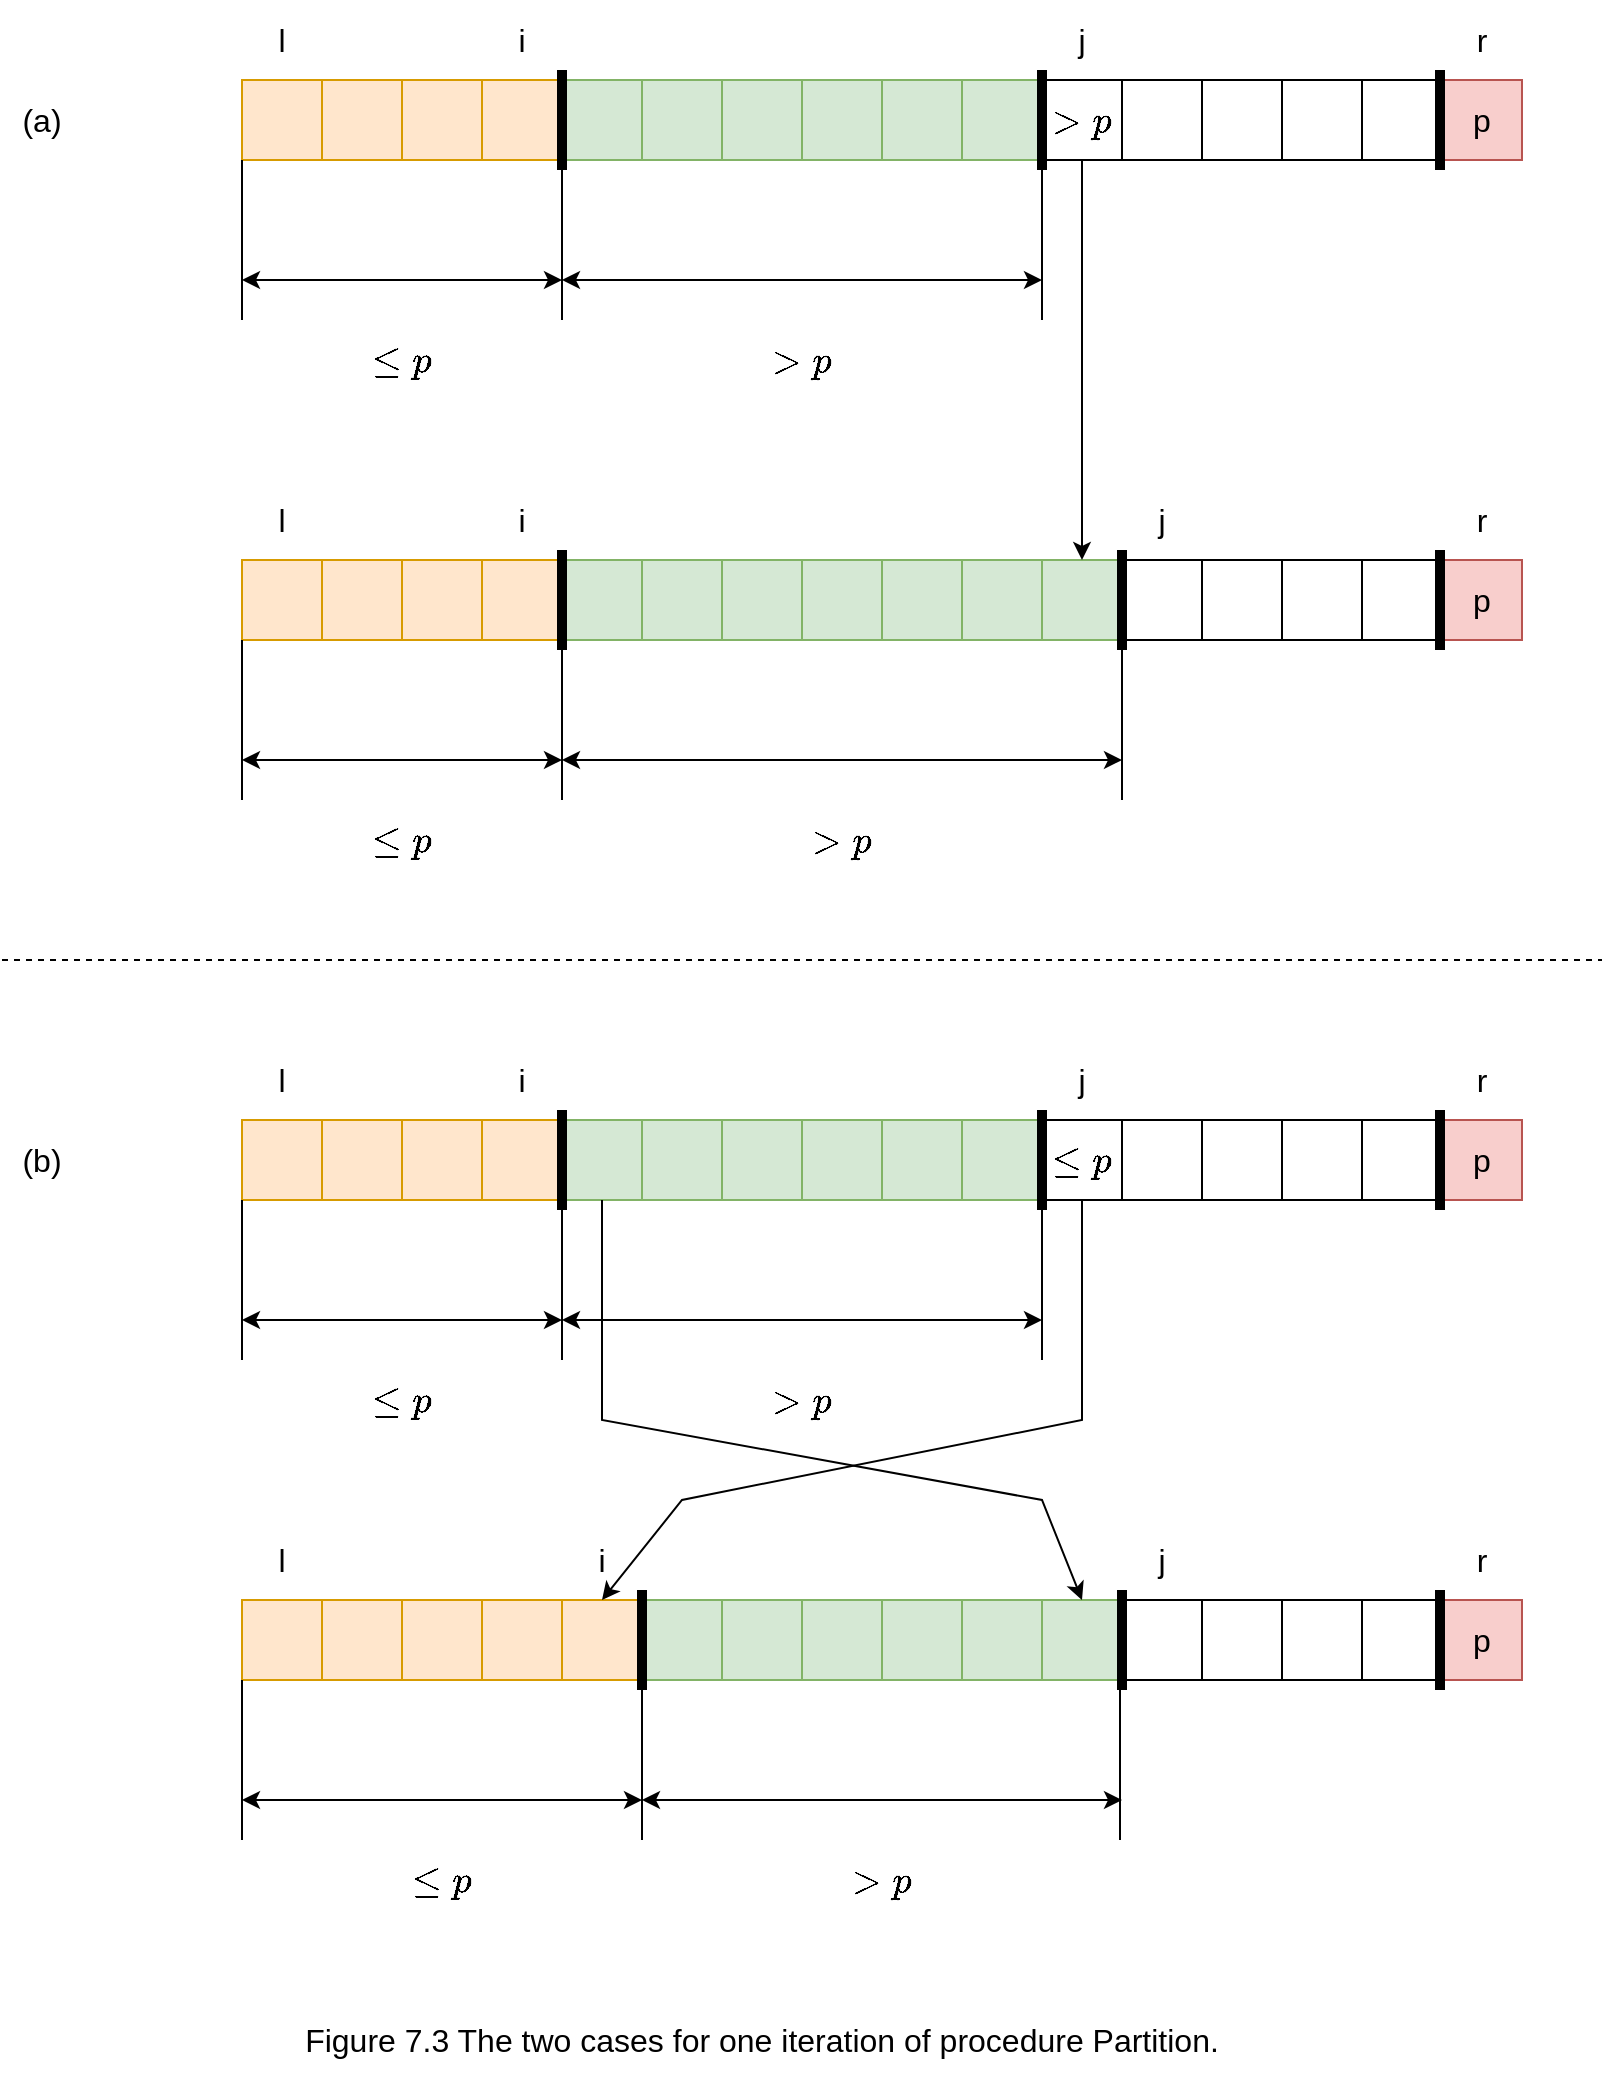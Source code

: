 <mxfile version="19.0.3" type="device"><diagram id="VGYIq6DawrxWcNHKEecd" name="第 1 页"><mxGraphModel dx="1219" dy="790" grid="1" gridSize="10" guides="1" tooltips="1" connect="1" arrows="1" fold="1" page="1" pageScale="1" pageWidth="827" pageHeight="1169" math="1" shadow="0"><root><mxCell id="0"/><mxCell id="1" parent="0"/><mxCell id="QDs2HXMFp3vLIISvLvep-1" value="" style="rounded=0;whiteSpace=wrap;html=1;fontSize=16;fillColor=#ffe6cc;strokeColor=#d79b00;" parent="1" vertex="1"><mxGeometry x="200" y="120" width="40" height="40" as="geometry"/></mxCell><mxCell id="QDs2HXMFp3vLIISvLvep-2" value="" style="rounded=0;whiteSpace=wrap;html=1;fontSize=16;fillColor=#d5e8d4;strokeColor=#82b366;" parent="1" vertex="1"><mxGeometry x="480" y="120" width="40" height="40" as="geometry"/></mxCell><mxCell id="QDs2HXMFp3vLIISvLvep-3" value="" style="rounded=0;whiteSpace=wrap;html=1;fontSize=16;fillColor=#d5e8d4;strokeColor=#82b366;" parent="1" vertex="1"><mxGeometry x="440" y="120" width="40" height="40" as="geometry"/></mxCell><mxCell id="QDs2HXMFp3vLIISvLvep-4" value="" style="rounded=0;whiteSpace=wrap;html=1;fontSize=16;fillColor=#ffe6cc;strokeColor=#d79b00;" parent="1" vertex="1"><mxGeometry x="240" y="120" width="40" height="40" as="geometry"/></mxCell><mxCell id="QDs2HXMFp3vLIISvLvep-5" value="$$&amp;gt;p$$" style="rounded=0;whiteSpace=wrap;html=1;fontSize=16;" parent="1" vertex="1"><mxGeometry x="520" y="120" width="40" height="40" as="geometry"/></mxCell><mxCell id="QDs2HXMFp3vLIISvLvep-6" value="" style="rounded=0;whiteSpace=wrap;html=1;fontSize=16;" parent="1" vertex="1"><mxGeometry x="560" y="120" width="40" height="40" as="geometry"/></mxCell><mxCell id="QDs2HXMFp3vLIISvLvep-7" value="" style="rounded=0;whiteSpace=wrap;html=1;fontSize=16;" parent="1" vertex="1"><mxGeometry x="600" y="120" width="40" height="40" as="geometry"/></mxCell><mxCell id="QDs2HXMFp3vLIISvLvep-8" value="p" style="rounded=0;whiteSpace=wrap;html=1;fontSize=16;fillColor=#f8cecc;strokeColor=#b85450;" parent="1" vertex="1"><mxGeometry x="720" y="120" width="40" height="40" as="geometry"/></mxCell><mxCell id="QDs2HXMFp3vLIISvLvep-9" value="r" style="text;html=1;strokeColor=none;fillColor=none;align=center;verticalAlign=middle;whiteSpace=wrap;rounded=0;fontSize=16;" parent="1" vertex="1"><mxGeometry x="720" y="80" width="40" height="40" as="geometry"/></mxCell><mxCell id="QDs2HXMFp3vLIISvLvep-11" value="l" style="text;html=1;strokeColor=none;fillColor=none;align=center;verticalAlign=middle;whiteSpace=wrap;rounded=0;fontSize=16;" parent="1" vertex="1"><mxGeometry x="120" y="80" width="40" height="40" as="geometry"/></mxCell><mxCell id="QDs2HXMFp3vLIISvLvep-12" value="j" style="text;html=1;strokeColor=none;fillColor=none;align=center;verticalAlign=middle;whiteSpace=wrap;rounded=0;fontSize=16;" parent="1" vertex="1"><mxGeometry x="520" y="80" width="40" height="40" as="geometry"/></mxCell><mxCell id="QDs2HXMFp3vLIISvLvep-14" value="" style="endArrow=none;html=1;rounded=0;fontSize=16;strokeColor=#000000;strokeWidth=5;jumpSize=10;entryX=0;entryY=0.75;entryDx=0;entryDy=0;" parent="1" edge="1"><mxGeometry width="50" height="50" relative="1" as="geometry"><mxPoint x="520" y="165" as="sourcePoint"/><mxPoint x="520" y="115" as="targetPoint"/></mxGeometry></mxCell><mxCell id="QDs2HXMFp3vLIISvLvep-15" value="i" style="text;html=1;strokeColor=none;fillColor=none;align=center;verticalAlign=middle;whiteSpace=wrap;rounded=0;fontSize=16;" parent="1" vertex="1"><mxGeometry x="240" y="80" width="40" height="40" as="geometry"/></mxCell><mxCell id="QDs2HXMFp3vLIISvLvep-16" value="" style="rounded=0;whiteSpace=wrap;html=1;fontSize=16;fillColor=#ffe6cc;strokeColor=#d79b00;" parent="1" vertex="1"><mxGeometry x="120" y="120" width="40" height="40" as="geometry"/></mxCell><mxCell id="QDs2HXMFp3vLIISvLvep-17" value="" style="rounded=0;whiteSpace=wrap;html=1;fontSize=16;fillColor=#ffe6cc;strokeColor=#d79b00;" parent="1" vertex="1"><mxGeometry x="160" y="120" width="40" height="40" as="geometry"/></mxCell><mxCell id="QDs2HXMFp3vLIISvLvep-18" value="" style="rounded=0;whiteSpace=wrap;html=1;fontSize=16;fillColor=#d5e8d4;strokeColor=#82b366;" parent="1" vertex="1"><mxGeometry x="400" y="120" width="40" height="40" as="geometry"/></mxCell><mxCell id="QDs2HXMFp3vLIISvLvep-19" value="" style="rounded=0;whiteSpace=wrap;html=1;fontSize=16;fillColor=#d5e8d4;strokeColor=#82b366;" parent="1" vertex="1"><mxGeometry x="360" y="120" width="40" height="40" as="geometry"/></mxCell><mxCell id="QDs2HXMFp3vLIISvLvep-20" value="" style="rounded=0;whiteSpace=wrap;html=1;fontSize=16;fillColor=#d5e8d4;strokeColor=#82b366;" parent="1" vertex="1"><mxGeometry x="320" y="120" width="40" height="40" as="geometry"/></mxCell><mxCell id="QDs2HXMFp3vLIISvLvep-21" value="" style="rounded=0;whiteSpace=wrap;html=1;fontSize=16;fillColor=#d5e8d4;strokeColor=#82b366;" parent="1" vertex="1"><mxGeometry x="280" y="120" width="40" height="40" as="geometry"/></mxCell><mxCell id="QDs2HXMFp3vLIISvLvep-22" value="" style="endArrow=none;html=1;rounded=0;fontSize=16;strokeColor=#000000;strokeWidth=5;jumpSize=10;entryX=0;entryY=0.75;entryDx=0;entryDy=0;" parent="1" edge="1"><mxGeometry width="50" height="50" relative="1" as="geometry"><mxPoint x="280" y="165" as="sourcePoint"/><mxPoint x="280" y="115" as="targetPoint"/></mxGeometry></mxCell><mxCell id="QDs2HXMFp3vLIISvLvep-23" value="" style="rounded=0;whiteSpace=wrap;html=1;fontSize=16;" parent="1" vertex="1"><mxGeometry x="640" y="120" width="40" height="40" as="geometry"/></mxCell><mxCell id="QDs2HXMFp3vLIISvLvep-24" value="" style="rounded=0;whiteSpace=wrap;html=1;fontSize=16;" parent="1" vertex="1"><mxGeometry x="680" y="120" width="40" height="40" as="geometry"/></mxCell><mxCell id="QDs2HXMFp3vLIISvLvep-25" value="" style="endArrow=none;html=1;rounded=0;fontSize=16;strokeColor=#000000;strokeWidth=5;jumpSize=10;entryX=0;entryY=0.75;entryDx=0;entryDy=0;" parent="1" edge="1"><mxGeometry width="50" height="50" relative="1" as="geometry"><mxPoint x="719" y="165" as="sourcePoint"/><mxPoint x="719" y="115" as="targetPoint"/></mxGeometry></mxCell><mxCell id="QDs2HXMFp3vLIISvLvep-27" value="" style="endArrow=none;html=1;rounded=0;" parent="1" edge="1"><mxGeometry width="50" height="50" relative="1" as="geometry"><mxPoint x="120" y="240" as="sourcePoint"/><mxPoint x="120" y="160" as="targetPoint"/></mxGeometry></mxCell><mxCell id="QDs2HXMFp3vLIISvLvep-28" value="" style="endArrow=none;html=1;rounded=0;" parent="1" edge="1"><mxGeometry width="50" height="50" relative="1" as="geometry"><mxPoint x="280" y="240" as="sourcePoint"/><mxPoint x="280" y="160" as="targetPoint"/></mxGeometry></mxCell><mxCell id="QDs2HXMFp3vLIISvLvep-29" value="" style="endArrow=none;html=1;rounded=0;" parent="1" edge="1"><mxGeometry width="50" height="50" relative="1" as="geometry"><mxPoint x="520" y="240" as="sourcePoint"/><mxPoint x="520" y="160" as="targetPoint"/></mxGeometry></mxCell><mxCell id="QDs2HXMFp3vLIISvLvep-31" value="" style="endArrow=classic;startArrow=classic;html=1;rounded=0;" parent="1" edge="1"><mxGeometry width="50" height="50" relative="1" as="geometry"><mxPoint x="120" y="220" as="sourcePoint"/><mxPoint x="280" y="220" as="targetPoint"/></mxGeometry></mxCell><mxCell id="QDs2HXMFp3vLIISvLvep-32" value="" style="endArrow=classic;startArrow=classic;html=1;rounded=0;" parent="1" edge="1"><mxGeometry width="50" height="50" relative="1" as="geometry"><mxPoint x="280" y="220" as="sourcePoint"/><mxPoint x="520" y="220" as="targetPoint"/></mxGeometry></mxCell><mxCell id="QDs2HXMFp3vLIISvLvep-34" value="&lt;font style=&quot;font-size: 16px;&quot;&gt;$$\le p$$&lt;/font&gt;" style="text;html=1;strokeColor=none;fillColor=none;align=center;verticalAlign=middle;whiteSpace=wrap;rounded=0;" parent="1" vertex="1"><mxGeometry x="120" y="240" width="160" height="40" as="geometry"/></mxCell><mxCell id="QDs2HXMFp3vLIISvLvep-35" value="&lt;font style=&quot;font-size: 16px;&quot;&gt;$$&amp;gt; p$$&lt;/font&gt;" style="text;html=1;strokeColor=none;fillColor=none;align=center;verticalAlign=middle;whiteSpace=wrap;rounded=0;" parent="1" vertex="1"><mxGeometry x="280" y="240" width="240" height="40" as="geometry"/></mxCell><mxCell id="QDs2HXMFp3vLIISvLvep-37" value="&lt;font style=&quot;font-size: 16px;&quot;&gt;Figure 7.3 The two cases for one iteration of procedure Partition.&lt;/font&gt;" style="text;html=1;strokeColor=none;fillColor=none;align=center;verticalAlign=middle;whiteSpace=wrap;rounded=0;" parent="1" vertex="1"><mxGeometry y="1080" width="760" height="40" as="geometry"/></mxCell><mxCell id="ygAO0ITpcNkgg5FUZJYm-2" value="(a)" style="text;html=1;strokeColor=none;fillColor=none;align=center;verticalAlign=middle;whiteSpace=wrap;rounded=0;fontSize=16;" vertex="1" parent="1"><mxGeometry y="120" width="40" height="40" as="geometry"/></mxCell><mxCell id="ygAO0ITpcNkgg5FUZJYm-3" value="" style="rounded=0;whiteSpace=wrap;html=1;fontSize=16;fillColor=#ffe6cc;strokeColor=#d79b00;" vertex="1" parent="1"><mxGeometry x="200" y="360" width="40" height="40" as="geometry"/></mxCell><mxCell id="ygAO0ITpcNkgg5FUZJYm-4" value="" style="rounded=0;whiteSpace=wrap;html=1;fontSize=16;fillColor=#d5e8d4;strokeColor=#82b366;" vertex="1" parent="1"><mxGeometry x="480" y="360" width="40" height="40" as="geometry"/></mxCell><mxCell id="ygAO0ITpcNkgg5FUZJYm-5" value="" style="rounded=0;whiteSpace=wrap;html=1;fontSize=16;fillColor=#d5e8d4;strokeColor=#82b366;" vertex="1" parent="1"><mxGeometry x="440" y="360" width="40" height="40" as="geometry"/></mxCell><mxCell id="ygAO0ITpcNkgg5FUZJYm-6" value="" style="rounded=0;whiteSpace=wrap;html=1;fontSize=16;fillColor=#ffe6cc;strokeColor=#d79b00;" vertex="1" parent="1"><mxGeometry x="240" y="360" width="40" height="40" as="geometry"/></mxCell><mxCell id="ygAO0ITpcNkgg5FUZJYm-7" value="" style="rounded=0;whiteSpace=wrap;html=1;fontSize=16;fillColor=#d5e8d4;strokeColor=#82b366;" vertex="1" parent="1"><mxGeometry x="520" y="360" width="40" height="40" as="geometry"/></mxCell><mxCell id="ygAO0ITpcNkgg5FUZJYm-8" value="" style="rounded=0;whiteSpace=wrap;html=1;fontSize=16;" vertex="1" parent="1"><mxGeometry x="560" y="360" width="40" height="40" as="geometry"/></mxCell><mxCell id="ygAO0ITpcNkgg5FUZJYm-9" value="" style="rounded=0;whiteSpace=wrap;html=1;fontSize=16;" vertex="1" parent="1"><mxGeometry x="600" y="360" width="40" height="40" as="geometry"/></mxCell><mxCell id="ygAO0ITpcNkgg5FUZJYm-10" value="p" style="rounded=0;whiteSpace=wrap;html=1;fontSize=16;fillColor=#f8cecc;strokeColor=#b85450;" vertex="1" parent="1"><mxGeometry x="720" y="360" width="40" height="40" as="geometry"/></mxCell><mxCell id="ygAO0ITpcNkgg5FUZJYm-11" value="r" style="text;html=1;strokeColor=none;fillColor=none;align=center;verticalAlign=middle;whiteSpace=wrap;rounded=0;fontSize=16;" vertex="1" parent="1"><mxGeometry x="720" y="320" width="40" height="40" as="geometry"/></mxCell><mxCell id="ygAO0ITpcNkgg5FUZJYm-12" value="l" style="text;html=1;strokeColor=none;fillColor=none;align=center;verticalAlign=middle;whiteSpace=wrap;rounded=0;fontSize=16;" vertex="1" parent="1"><mxGeometry x="120" y="320" width="40" height="40" as="geometry"/></mxCell><mxCell id="ygAO0ITpcNkgg5FUZJYm-13" value="j" style="text;html=1;strokeColor=none;fillColor=none;align=center;verticalAlign=middle;whiteSpace=wrap;rounded=0;fontSize=16;" vertex="1" parent="1"><mxGeometry x="560" y="320" width="40" height="40" as="geometry"/></mxCell><mxCell id="ygAO0ITpcNkgg5FUZJYm-14" value="" style="endArrow=none;html=1;rounded=0;fontSize=16;strokeColor=#000000;strokeWidth=5;jumpSize=10;entryX=0;entryY=0.75;entryDx=0;entryDy=0;" edge="1" parent="1"><mxGeometry width="50" height="50" relative="1" as="geometry"><mxPoint x="560" y="405" as="sourcePoint"/><mxPoint x="560" y="355" as="targetPoint"/></mxGeometry></mxCell><mxCell id="ygAO0ITpcNkgg5FUZJYm-15" value="i" style="text;html=1;strokeColor=none;fillColor=none;align=center;verticalAlign=middle;whiteSpace=wrap;rounded=0;fontSize=16;" vertex="1" parent="1"><mxGeometry x="240" y="320" width="40" height="40" as="geometry"/></mxCell><mxCell id="ygAO0ITpcNkgg5FUZJYm-16" value="" style="rounded=0;whiteSpace=wrap;html=1;fontSize=16;fillColor=#ffe6cc;strokeColor=#d79b00;" vertex="1" parent="1"><mxGeometry x="120" y="360" width="40" height="40" as="geometry"/></mxCell><mxCell id="ygAO0ITpcNkgg5FUZJYm-17" value="" style="rounded=0;whiteSpace=wrap;html=1;fontSize=16;fillColor=#ffe6cc;strokeColor=#d79b00;" vertex="1" parent="1"><mxGeometry x="160" y="360" width="40" height="40" as="geometry"/></mxCell><mxCell id="ygAO0ITpcNkgg5FUZJYm-18" value="" style="rounded=0;whiteSpace=wrap;html=1;fontSize=16;fillColor=#d5e8d4;strokeColor=#82b366;" vertex="1" parent="1"><mxGeometry x="400" y="360" width="40" height="40" as="geometry"/></mxCell><mxCell id="ygAO0ITpcNkgg5FUZJYm-19" value="" style="rounded=0;whiteSpace=wrap;html=1;fontSize=16;fillColor=#d5e8d4;strokeColor=#82b366;" vertex="1" parent="1"><mxGeometry x="360" y="360" width="40" height="40" as="geometry"/></mxCell><mxCell id="ygAO0ITpcNkgg5FUZJYm-20" value="" style="rounded=0;whiteSpace=wrap;html=1;fontSize=16;fillColor=#d5e8d4;strokeColor=#82b366;" vertex="1" parent="1"><mxGeometry x="320" y="360" width="40" height="40" as="geometry"/></mxCell><mxCell id="ygAO0ITpcNkgg5FUZJYm-21" value="" style="rounded=0;whiteSpace=wrap;html=1;fontSize=16;fillColor=#d5e8d4;strokeColor=#82b366;" vertex="1" parent="1"><mxGeometry x="280" y="360" width="40" height="40" as="geometry"/></mxCell><mxCell id="ygAO0ITpcNkgg5FUZJYm-22" value="" style="endArrow=none;html=1;rounded=0;fontSize=16;strokeColor=#000000;strokeWidth=5;jumpSize=10;entryX=0;entryY=0.75;entryDx=0;entryDy=0;" edge="1" parent="1"><mxGeometry width="50" height="50" relative="1" as="geometry"><mxPoint x="280" y="405" as="sourcePoint"/><mxPoint x="280" y="355" as="targetPoint"/></mxGeometry></mxCell><mxCell id="ygAO0ITpcNkgg5FUZJYm-23" value="" style="rounded=0;whiteSpace=wrap;html=1;fontSize=16;" vertex="1" parent="1"><mxGeometry x="640" y="360" width="40" height="40" as="geometry"/></mxCell><mxCell id="ygAO0ITpcNkgg5FUZJYm-24" value="" style="rounded=0;whiteSpace=wrap;html=1;fontSize=16;" vertex="1" parent="1"><mxGeometry x="680" y="360" width="40" height="40" as="geometry"/></mxCell><mxCell id="ygAO0ITpcNkgg5FUZJYm-25" value="" style="endArrow=none;html=1;rounded=0;fontSize=16;strokeColor=#000000;strokeWidth=5;jumpSize=10;entryX=0;entryY=0.75;entryDx=0;entryDy=0;" edge="1" parent="1"><mxGeometry width="50" height="50" relative="1" as="geometry"><mxPoint x="719" y="405" as="sourcePoint"/><mxPoint x="719" y="355" as="targetPoint"/></mxGeometry></mxCell><mxCell id="ygAO0ITpcNkgg5FUZJYm-26" value="" style="endArrow=none;html=1;rounded=0;" edge="1" parent="1"><mxGeometry width="50" height="50" relative="1" as="geometry"><mxPoint x="120" y="480" as="sourcePoint"/><mxPoint x="120" y="400" as="targetPoint"/></mxGeometry></mxCell><mxCell id="ygAO0ITpcNkgg5FUZJYm-27" value="" style="endArrow=none;html=1;rounded=0;" edge="1" parent="1"><mxGeometry width="50" height="50" relative="1" as="geometry"><mxPoint x="280" y="480" as="sourcePoint"/><mxPoint x="280" y="400" as="targetPoint"/></mxGeometry></mxCell><mxCell id="ygAO0ITpcNkgg5FUZJYm-28" value="" style="endArrow=none;html=1;rounded=0;" edge="1" parent="1"><mxGeometry width="50" height="50" relative="1" as="geometry"><mxPoint x="560" y="480" as="sourcePoint"/><mxPoint x="560" y="400" as="targetPoint"/></mxGeometry></mxCell><mxCell id="ygAO0ITpcNkgg5FUZJYm-29" value="" style="endArrow=classic;startArrow=classic;html=1;rounded=0;" edge="1" parent="1"><mxGeometry width="50" height="50" relative="1" as="geometry"><mxPoint x="120" y="460" as="sourcePoint"/><mxPoint x="280" y="460" as="targetPoint"/></mxGeometry></mxCell><mxCell id="ygAO0ITpcNkgg5FUZJYm-30" value="" style="endArrow=classic;startArrow=classic;html=1;rounded=0;" edge="1" parent="1"><mxGeometry width="50" height="50" relative="1" as="geometry"><mxPoint x="280" y="460" as="sourcePoint"/><mxPoint x="560" y="460" as="targetPoint"/></mxGeometry></mxCell><mxCell id="ygAO0ITpcNkgg5FUZJYm-31" value="&lt;font style=&quot;font-size: 16px;&quot;&gt;$$\le p$$&lt;/font&gt;" style="text;html=1;strokeColor=none;fillColor=none;align=center;verticalAlign=middle;whiteSpace=wrap;rounded=0;" vertex="1" parent="1"><mxGeometry x="120" y="480" width="160" height="40" as="geometry"/></mxCell><mxCell id="ygAO0ITpcNkgg5FUZJYm-32" value="&lt;font style=&quot;font-size: 16px;&quot;&gt;$$&amp;gt; p$$&lt;/font&gt;" style="text;html=1;strokeColor=none;fillColor=none;align=center;verticalAlign=middle;whiteSpace=wrap;rounded=0;" vertex="1" parent="1"><mxGeometry x="280" y="480" width="280" height="40" as="geometry"/></mxCell><mxCell id="ygAO0ITpcNkgg5FUZJYm-33" value="" style="endArrow=classic;html=1;rounded=0;exitX=0.5;exitY=1;exitDx=0;exitDy=0;entryX=0.5;entryY=0;entryDx=0;entryDy=0;" edge="1" parent="1" source="QDs2HXMFp3vLIISvLvep-5" target="ygAO0ITpcNkgg5FUZJYm-7"><mxGeometry width="50" height="50" relative="1" as="geometry"><mxPoint x="540" y="280" as="sourcePoint"/><mxPoint x="590" y="230" as="targetPoint"/></mxGeometry></mxCell><mxCell id="ygAO0ITpcNkgg5FUZJYm-34" value="" style="endArrow=none;dashed=1;html=1;rounded=0;" edge="1" parent="1"><mxGeometry width="50" height="50" relative="1" as="geometry"><mxPoint y="560" as="sourcePoint"/><mxPoint x="800" y="560" as="targetPoint"/></mxGeometry></mxCell><mxCell id="ygAO0ITpcNkgg5FUZJYm-35" value="" style="rounded=0;whiteSpace=wrap;html=1;fontSize=16;fillColor=#ffe6cc;strokeColor=#d79b00;" vertex="1" parent="1"><mxGeometry x="200" y="640" width="40" height="40" as="geometry"/></mxCell><mxCell id="ygAO0ITpcNkgg5FUZJYm-36" value="" style="rounded=0;whiteSpace=wrap;html=1;fontSize=16;fillColor=#d5e8d4;strokeColor=#82b366;" vertex="1" parent="1"><mxGeometry x="480" y="640" width="40" height="40" as="geometry"/></mxCell><mxCell id="ygAO0ITpcNkgg5FUZJYm-37" value="" style="rounded=0;whiteSpace=wrap;html=1;fontSize=16;fillColor=#d5e8d4;strokeColor=#82b366;" vertex="1" parent="1"><mxGeometry x="440" y="640" width="40" height="40" as="geometry"/></mxCell><mxCell id="ygAO0ITpcNkgg5FUZJYm-38" value="" style="rounded=0;whiteSpace=wrap;html=1;fontSize=16;fillColor=#ffe6cc;strokeColor=#d79b00;" vertex="1" parent="1"><mxGeometry x="240" y="640" width="40" height="40" as="geometry"/></mxCell><mxCell id="ygAO0ITpcNkgg5FUZJYm-39" value="$$\le p$$" style="rounded=0;whiteSpace=wrap;html=1;fontSize=16;" vertex="1" parent="1"><mxGeometry x="520" y="640" width="40" height="40" as="geometry"/></mxCell><mxCell id="ygAO0ITpcNkgg5FUZJYm-40" value="" style="rounded=0;whiteSpace=wrap;html=1;fontSize=16;" vertex="1" parent="1"><mxGeometry x="560" y="640" width="40" height="40" as="geometry"/></mxCell><mxCell id="ygAO0ITpcNkgg5FUZJYm-41" value="" style="rounded=0;whiteSpace=wrap;html=1;fontSize=16;" vertex="1" parent="1"><mxGeometry x="600" y="640" width="40" height="40" as="geometry"/></mxCell><mxCell id="ygAO0ITpcNkgg5FUZJYm-42" value="p" style="rounded=0;whiteSpace=wrap;html=1;fontSize=16;fillColor=#f8cecc;strokeColor=#b85450;" vertex="1" parent="1"><mxGeometry x="720" y="640" width="40" height="40" as="geometry"/></mxCell><mxCell id="ygAO0ITpcNkgg5FUZJYm-43" value="r" style="text;html=1;strokeColor=none;fillColor=none;align=center;verticalAlign=middle;whiteSpace=wrap;rounded=0;fontSize=16;" vertex="1" parent="1"><mxGeometry x="720" y="600" width="40" height="40" as="geometry"/></mxCell><mxCell id="ygAO0ITpcNkgg5FUZJYm-44" value="l" style="text;html=1;strokeColor=none;fillColor=none;align=center;verticalAlign=middle;whiteSpace=wrap;rounded=0;fontSize=16;" vertex="1" parent="1"><mxGeometry x="120" y="600" width="40" height="40" as="geometry"/></mxCell><mxCell id="ygAO0ITpcNkgg5FUZJYm-45" value="j" style="text;html=1;strokeColor=none;fillColor=none;align=center;verticalAlign=middle;whiteSpace=wrap;rounded=0;fontSize=16;" vertex="1" parent="1"><mxGeometry x="520" y="600" width="40" height="40" as="geometry"/></mxCell><mxCell id="ygAO0ITpcNkgg5FUZJYm-46" value="" style="endArrow=none;html=1;rounded=0;fontSize=16;strokeColor=#000000;strokeWidth=5;jumpSize=10;entryX=0;entryY=0.75;entryDx=0;entryDy=0;" edge="1" parent="1"><mxGeometry width="50" height="50" relative="1" as="geometry"><mxPoint x="520" y="685" as="sourcePoint"/><mxPoint x="520" y="635" as="targetPoint"/></mxGeometry></mxCell><mxCell id="ygAO0ITpcNkgg5FUZJYm-47" value="i" style="text;html=1;strokeColor=none;fillColor=none;align=center;verticalAlign=middle;whiteSpace=wrap;rounded=0;fontSize=16;" vertex="1" parent="1"><mxGeometry x="240" y="600" width="40" height="40" as="geometry"/></mxCell><mxCell id="ygAO0ITpcNkgg5FUZJYm-48" value="" style="rounded=0;whiteSpace=wrap;html=1;fontSize=16;fillColor=#ffe6cc;strokeColor=#d79b00;" vertex="1" parent="1"><mxGeometry x="120" y="640" width="40" height="40" as="geometry"/></mxCell><mxCell id="ygAO0ITpcNkgg5FUZJYm-49" value="" style="rounded=0;whiteSpace=wrap;html=1;fontSize=16;fillColor=#ffe6cc;strokeColor=#d79b00;" vertex="1" parent="1"><mxGeometry x="160" y="640" width="40" height="40" as="geometry"/></mxCell><mxCell id="ygAO0ITpcNkgg5FUZJYm-50" value="" style="rounded=0;whiteSpace=wrap;html=1;fontSize=16;fillColor=#d5e8d4;strokeColor=#82b366;" vertex="1" parent="1"><mxGeometry x="400" y="640" width="40" height="40" as="geometry"/></mxCell><mxCell id="ygAO0ITpcNkgg5FUZJYm-51" value="" style="rounded=0;whiteSpace=wrap;html=1;fontSize=16;fillColor=#d5e8d4;strokeColor=#82b366;" vertex="1" parent="1"><mxGeometry x="360" y="640" width="40" height="40" as="geometry"/></mxCell><mxCell id="ygAO0ITpcNkgg5FUZJYm-52" value="" style="rounded=0;whiteSpace=wrap;html=1;fontSize=16;fillColor=#d5e8d4;strokeColor=#82b366;" vertex="1" parent="1"><mxGeometry x="320" y="640" width="40" height="40" as="geometry"/></mxCell><mxCell id="ygAO0ITpcNkgg5FUZJYm-53" value="" style="rounded=0;whiteSpace=wrap;html=1;fontSize=16;fillColor=#d5e8d4;strokeColor=#82b366;" vertex="1" parent="1"><mxGeometry x="280" y="640" width="40" height="40" as="geometry"/></mxCell><mxCell id="ygAO0ITpcNkgg5FUZJYm-54" value="" style="endArrow=none;html=1;rounded=0;fontSize=16;strokeColor=#000000;strokeWidth=5;jumpSize=10;entryX=0;entryY=0.75;entryDx=0;entryDy=0;" edge="1" parent="1"><mxGeometry width="50" height="50" relative="1" as="geometry"><mxPoint x="280" y="685" as="sourcePoint"/><mxPoint x="280" y="635" as="targetPoint"/></mxGeometry></mxCell><mxCell id="ygAO0ITpcNkgg5FUZJYm-55" value="" style="rounded=0;whiteSpace=wrap;html=1;fontSize=16;" vertex="1" parent="1"><mxGeometry x="640" y="640" width="40" height="40" as="geometry"/></mxCell><mxCell id="ygAO0ITpcNkgg5FUZJYm-56" value="" style="rounded=0;whiteSpace=wrap;html=1;fontSize=16;" vertex="1" parent="1"><mxGeometry x="680" y="640" width="40" height="40" as="geometry"/></mxCell><mxCell id="ygAO0ITpcNkgg5FUZJYm-57" value="" style="endArrow=none;html=1;rounded=0;fontSize=16;strokeColor=#000000;strokeWidth=5;jumpSize=10;entryX=0;entryY=0.75;entryDx=0;entryDy=0;" edge="1" parent="1"><mxGeometry width="50" height="50" relative="1" as="geometry"><mxPoint x="719" y="685" as="sourcePoint"/><mxPoint x="719" y="635" as="targetPoint"/></mxGeometry></mxCell><mxCell id="ygAO0ITpcNkgg5FUZJYm-58" value="" style="endArrow=none;html=1;rounded=0;" edge="1" parent="1"><mxGeometry width="50" height="50" relative="1" as="geometry"><mxPoint x="120" y="760" as="sourcePoint"/><mxPoint x="120" y="680" as="targetPoint"/></mxGeometry></mxCell><mxCell id="ygAO0ITpcNkgg5FUZJYm-59" value="" style="endArrow=none;html=1;rounded=0;" edge="1" parent="1"><mxGeometry width="50" height="50" relative="1" as="geometry"><mxPoint x="280" y="760" as="sourcePoint"/><mxPoint x="280" y="680" as="targetPoint"/></mxGeometry></mxCell><mxCell id="ygAO0ITpcNkgg5FUZJYm-60" value="" style="endArrow=none;html=1;rounded=0;" edge="1" parent="1"><mxGeometry width="50" height="50" relative="1" as="geometry"><mxPoint x="520" y="760" as="sourcePoint"/><mxPoint x="520" y="680" as="targetPoint"/></mxGeometry></mxCell><mxCell id="ygAO0ITpcNkgg5FUZJYm-61" value="" style="endArrow=classic;startArrow=classic;html=1;rounded=0;" edge="1" parent="1"><mxGeometry width="50" height="50" relative="1" as="geometry"><mxPoint x="120" y="740" as="sourcePoint"/><mxPoint x="280" y="740" as="targetPoint"/></mxGeometry></mxCell><mxCell id="ygAO0ITpcNkgg5FUZJYm-62" value="" style="endArrow=classic;startArrow=classic;html=1;rounded=0;" edge="1" parent="1"><mxGeometry width="50" height="50" relative="1" as="geometry"><mxPoint x="280" y="740" as="sourcePoint"/><mxPoint x="520" y="740" as="targetPoint"/></mxGeometry></mxCell><mxCell id="ygAO0ITpcNkgg5FUZJYm-63" value="&lt;font style=&quot;font-size: 16px;&quot;&gt;$$\le p$$&lt;/font&gt;" style="text;html=1;strokeColor=none;fillColor=none;align=center;verticalAlign=middle;whiteSpace=wrap;rounded=0;" vertex="1" parent="1"><mxGeometry x="120" y="760" width="160" height="40" as="geometry"/></mxCell><mxCell id="ygAO0ITpcNkgg5FUZJYm-64" value="&lt;font style=&quot;font-size: 16px;&quot;&gt;$$&amp;gt; p$$&lt;/font&gt;" style="text;html=1;strokeColor=none;fillColor=none;align=center;verticalAlign=middle;whiteSpace=wrap;rounded=0;" vertex="1" parent="1"><mxGeometry x="280" y="760" width="240" height="40" as="geometry"/></mxCell><mxCell id="ygAO0ITpcNkgg5FUZJYm-65" value="(b)" style="text;html=1;strokeColor=none;fillColor=none;align=center;verticalAlign=middle;whiteSpace=wrap;rounded=0;fontSize=16;" vertex="1" parent="1"><mxGeometry y="640" width="40" height="40" as="geometry"/></mxCell><mxCell id="ygAO0ITpcNkgg5FUZJYm-66" value="" style="rounded=0;whiteSpace=wrap;html=1;fontSize=16;fillColor=#ffe6cc;strokeColor=#d79b00;" vertex="1" parent="1"><mxGeometry x="200" y="880" width="40" height="40" as="geometry"/></mxCell><mxCell id="ygAO0ITpcNkgg5FUZJYm-67" value="" style="rounded=0;whiteSpace=wrap;html=1;fontSize=16;fillColor=#d5e8d4;strokeColor=#82b366;" vertex="1" parent="1"><mxGeometry x="480" y="880" width="40" height="40" as="geometry"/></mxCell><mxCell id="ygAO0ITpcNkgg5FUZJYm-68" value="" style="rounded=0;whiteSpace=wrap;html=1;fontSize=16;fillColor=#d5e8d4;strokeColor=#82b366;" vertex="1" parent="1"><mxGeometry x="440" y="880" width="40" height="40" as="geometry"/></mxCell><mxCell id="ygAO0ITpcNkgg5FUZJYm-69" value="" style="rounded=0;whiteSpace=wrap;html=1;fontSize=16;fillColor=#ffe6cc;strokeColor=#d79b00;" vertex="1" parent="1"><mxGeometry x="240" y="880" width="40" height="40" as="geometry"/></mxCell><mxCell id="ygAO0ITpcNkgg5FUZJYm-70" value="" style="rounded=0;whiteSpace=wrap;html=1;fontSize=16;fillColor=#d5e8d4;strokeColor=#82b366;" vertex="1" parent="1"><mxGeometry x="520" y="880" width="40" height="40" as="geometry"/></mxCell><mxCell id="ygAO0ITpcNkgg5FUZJYm-71" value="" style="rounded=0;whiteSpace=wrap;html=1;fontSize=16;" vertex="1" parent="1"><mxGeometry x="560" y="880" width="40" height="40" as="geometry"/></mxCell><mxCell id="ygAO0ITpcNkgg5FUZJYm-72" value="" style="rounded=0;whiteSpace=wrap;html=1;fontSize=16;" vertex="1" parent="1"><mxGeometry x="600" y="880" width="40" height="40" as="geometry"/></mxCell><mxCell id="ygAO0ITpcNkgg5FUZJYm-73" value="p" style="rounded=0;whiteSpace=wrap;html=1;fontSize=16;fillColor=#f8cecc;strokeColor=#b85450;" vertex="1" parent="1"><mxGeometry x="720" y="880" width="40" height="40" as="geometry"/></mxCell><mxCell id="ygAO0ITpcNkgg5FUZJYm-74" value="r" style="text;html=1;strokeColor=none;fillColor=none;align=center;verticalAlign=middle;whiteSpace=wrap;rounded=0;fontSize=16;" vertex="1" parent="1"><mxGeometry x="720" y="840" width="40" height="40" as="geometry"/></mxCell><mxCell id="ygAO0ITpcNkgg5FUZJYm-75" value="l" style="text;html=1;strokeColor=none;fillColor=none;align=center;verticalAlign=middle;whiteSpace=wrap;rounded=0;fontSize=16;" vertex="1" parent="1"><mxGeometry x="120" y="840" width="40" height="40" as="geometry"/></mxCell><mxCell id="ygAO0ITpcNkgg5FUZJYm-76" value="j" style="text;html=1;strokeColor=none;fillColor=none;align=center;verticalAlign=middle;whiteSpace=wrap;rounded=0;fontSize=16;" vertex="1" parent="1"><mxGeometry x="560" y="840" width="40" height="40" as="geometry"/></mxCell><mxCell id="ygAO0ITpcNkgg5FUZJYm-77" value="" style="endArrow=none;html=1;rounded=0;fontSize=16;strokeColor=#000000;strokeWidth=5;jumpSize=10;entryX=0;entryY=0.75;entryDx=0;entryDy=0;" edge="1" parent="1"><mxGeometry width="50" height="50" relative="1" as="geometry"><mxPoint x="560" y="925" as="sourcePoint"/><mxPoint x="560" y="875" as="targetPoint"/></mxGeometry></mxCell><mxCell id="ygAO0ITpcNkgg5FUZJYm-78" value="i" style="text;html=1;strokeColor=none;fillColor=none;align=center;verticalAlign=middle;whiteSpace=wrap;rounded=0;fontSize=16;" vertex="1" parent="1"><mxGeometry x="280" y="840" width="40" height="40" as="geometry"/></mxCell><mxCell id="ygAO0ITpcNkgg5FUZJYm-79" value="" style="rounded=0;whiteSpace=wrap;html=1;fontSize=16;fillColor=#ffe6cc;strokeColor=#d79b00;" vertex="1" parent="1"><mxGeometry x="120" y="880" width="40" height="40" as="geometry"/></mxCell><mxCell id="ygAO0ITpcNkgg5FUZJYm-80" value="" style="rounded=0;whiteSpace=wrap;html=1;fontSize=16;fillColor=#ffe6cc;strokeColor=#d79b00;" vertex="1" parent="1"><mxGeometry x="160" y="880" width="40" height="40" as="geometry"/></mxCell><mxCell id="ygAO0ITpcNkgg5FUZJYm-81" value="" style="rounded=0;whiteSpace=wrap;html=1;fontSize=16;fillColor=#d5e8d4;strokeColor=#82b366;" vertex="1" parent="1"><mxGeometry x="400" y="880" width="40" height="40" as="geometry"/></mxCell><mxCell id="ygAO0ITpcNkgg5FUZJYm-82" value="" style="rounded=0;whiteSpace=wrap;html=1;fontSize=16;fillColor=#d5e8d4;strokeColor=#82b366;" vertex="1" parent="1"><mxGeometry x="360" y="880" width="40" height="40" as="geometry"/></mxCell><mxCell id="ygAO0ITpcNkgg5FUZJYm-83" value="" style="rounded=0;whiteSpace=wrap;html=1;fontSize=16;fillColor=#d5e8d4;strokeColor=#82b366;" vertex="1" parent="1"><mxGeometry x="320" y="880" width="40" height="40" as="geometry"/></mxCell><mxCell id="ygAO0ITpcNkgg5FUZJYm-84" value="" style="rounded=0;whiteSpace=wrap;html=1;fontSize=16;fillColor=#ffe6cc;strokeColor=#d79b00;" vertex="1" parent="1"><mxGeometry x="280" y="880" width="40" height="40" as="geometry"/></mxCell><mxCell id="ygAO0ITpcNkgg5FUZJYm-85" value="" style="endArrow=none;html=1;rounded=0;fontSize=16;strokeColor=#000000;strokeWidth=5;jumpSize=10;entryX=0;entryY=0.75;entryDx=0;entryDy=0;" edge="1" parent="1"><mxGeometry width="50" height="50" relative="1" as="geometry"><mxPoint x="320" y="925" as="sourcePoint"/><mxPoint x="320" y="875" as="targetPoint"/></mxGeometry></mxCell><mxCell id="ygAO0ITpcNkgg5FUZJYm-86" value="" style="rounded=0;whiteSpace=wrap;html=1;fontSize=16;" vertex="1" parent="1"><mxGeometry x="640" y="880" width="40" height="40" as="geometry"/></mxCell><mxCell id="ygAO0ITpcNkgg5FUZJYm-87" value="" style="rounded=0;whiteSpace=wrap;html=1;fontSize=16;" vertex="1" parent="1"><mxGeometry x="680" y="880" width="40" height="40" as="geometry"/></mxCell><mxCell id="ygAO0ITpcNkgg5FUZJYm-88" value="" style="endArrow=none;html=1;rounded=0;fontSize=16;strokeColor=#000000;strokeWidth=5;jumpSize=10;entryX=0;entryY=0.75;entryDx=0;entryDy=0;" edge="1" parent="1"><mxGeometry width="50" height="50" relative="1" as="geometry"><mxPoint x="719" y="925" as="sourcePoint"/><mxPoint x="719" y="875" as="targetPoint"/></mxGeometry></mxCell><mxCell id="ygAO0ITpcNkgg5FUZJYm-89" value="" style="endArrow=none;html=1;rounded=0;" edge="1" parent="1"><mxGeometry width="50" height="50" relative="1" as="geometry"><mxPoint x="120" y="1000" as="sourcePoint"/><mxPoint x="120" y="920" as="targetPoint"/></mxGeometry></mxCell><mxCell id="ygAO0ITpcNkgg5FUZJYm-90" value="" style="endArrow=none;html=1;rounded=0;" edge="1" parent="1"><mxGeometry width="50" height="50" relative="1" as="geometry"><mxPoint x="320" y="1000" as="sourcePoint"/><mxPoint x="320" y="920" as="targetPoint"/></mxGeometry></mxCell><mxCell id="ygAO0ITpcNkgg5FUZJYm-91" value="" style="endArrow=none;html=1;rounded=0;" edge="1" parent="1"><mxGeometry width="50" height="50" relative="1" as="geometry"><mxPoint x="559" y="1000" as="sourcePoint"/><mxPoint x="559" y="920" as="targetPoint"/></mxGeometry></mxCell><mxCell id="ygAO0ITpcNkgg5FUZJYm-92" value="" style="endArrow=classic;startArrow=classic;html=1;rounded=0;" edge="1" parent="1"><mxGeometry width="50" height="50" relative="1" as="geometry"><mxPoint x="120" y="980" as="sourcePoint"/><mxPoint x="320" y="980" as="targetPoint"/></mxGeometry></mxCell><mxCell id="ygAO0ITpcNkgg5FUZJYm-93" value="" style="endArrow=classic;startArrow=classic;html=1;rounded=0;" edge="1" parent="1"><mxGeometry width="50" height="50" relative="1" as="geometry"><mxPoint x="320" y="980" as="sourcePoint"/><mxPoint x="560" y="980" as="targetPoint"/></mxGeometry></mxCell><mxCell id="ygAO0ITpcNkgg5FUZJYm-94" value="&lt;font style=&quot;font-size: 16px;&quot;&gt;$$\le p$$&lt;/font&gt;" style="text;html=1;strokeColor=none;fillColor=none;align=center;verticalAlign=middle;whiteSpace=wrap;rounded=0;" vertex="1" parent="1"><mxGeometry x="120" y="1000" width="200" height="40" as="geometry"/></mxCell><mxCell id="ygAO0ITpcNkgg5FUZJYm-95" value="&lt;font style=&quot;font-size: 16px;&quot;&gt;$$&amp;gt; p$$&lt;/font&gt;" style="text;html=1;strokeColor=none;fillColor=none;align=center;verticalAlign=middle;whiteSpace=wrap;rounded=0;" vertex="1" parent="1"><mxGeometry x="320" y="1000" width="240" height="40" as="geometry"/></mxCell><mxCell id="ygAO0ITpcNkgg5FUZJYm-96" value="" style="endArrow=classic;html=1;rounded=0;exitX=0.5;exitY=1;exitDx=0;exitDy=0;entryX=0.5;entryY=0;entryDx=0;entryDy=0;" edge="1" parent="1" source="ygAO0ITpcNkgg5FUZJYm-39" target="ygAO0ITpcNkgg5FUZJYm-84"><mxGeometry width="50" height="50" relative="1" as="geometry"><mxPoint x="540" y="710" as="sourcePoint"/><mxPoint x="300" y="820" as="targetPoint"/><Array as="points"><mxPoint x="540" y="790"/><mxPoint x="340" y="830"/></Array></mxGeometry></mxCell><mxCell id="ygAO0ITpcNkgg5FUZJYm-97" value="" style="endArrow=classic;html=1;rounded=0;exitX=0.5;exitY=1;exitDx=0;exitDy=0;entryX=0.5;entryY=0;entryDx=0;entryDy=0;" edge="1" parent="1" source="ygAO0ITpcNkgg5FUZJYm-53" target="ygAO0ITpcNkgg5FUZJYm-70"><mxGeometry width="50" height="50" relative="1" as="geometry"><mxPoint x="390" y="960" as="sourcePoint"/><mxPoint x="440" y="910" as="targetPoint"/><Array as="points"><mxPoint x="300" y="790"/><mxPoint x="520" y="830"/></Array></mxGeometry></mxCell></root></mxGraphModel></diagram></mxfile>